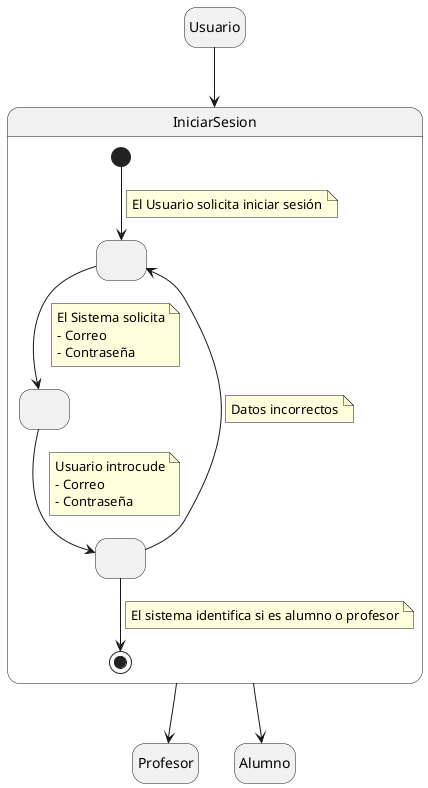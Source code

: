 @startuml IniciarSesion

hide empty description

state Usuario
state IniciarSesion{
    state " " as Estado1
    state " " as Estado2
    state " " as Estado3

    [*] --> Estado1
    note on link
        El Usuario solicita iniciar sesión
    end note
    Estado1 --> Estado2
    note on link
        El Sistema solicita
        - Correo
        - Contraseña
    end note
    Estado2 --> Estado3
    note on link
        Usuario introcude
        - Correo
        - Contraseña
    end note
    Estado3 --> [*]
    note on link
        El sistema identifica si es alumno o profesor
    end note

    Estado3 --> Estado1
    note on link
        Datos incorrectos
    end note
}
state Profesor
state Alumno


Usuario --> IniciarSesion
IniciarSesion --> Profesor
IniciarSesion --> Alumno

@enduml